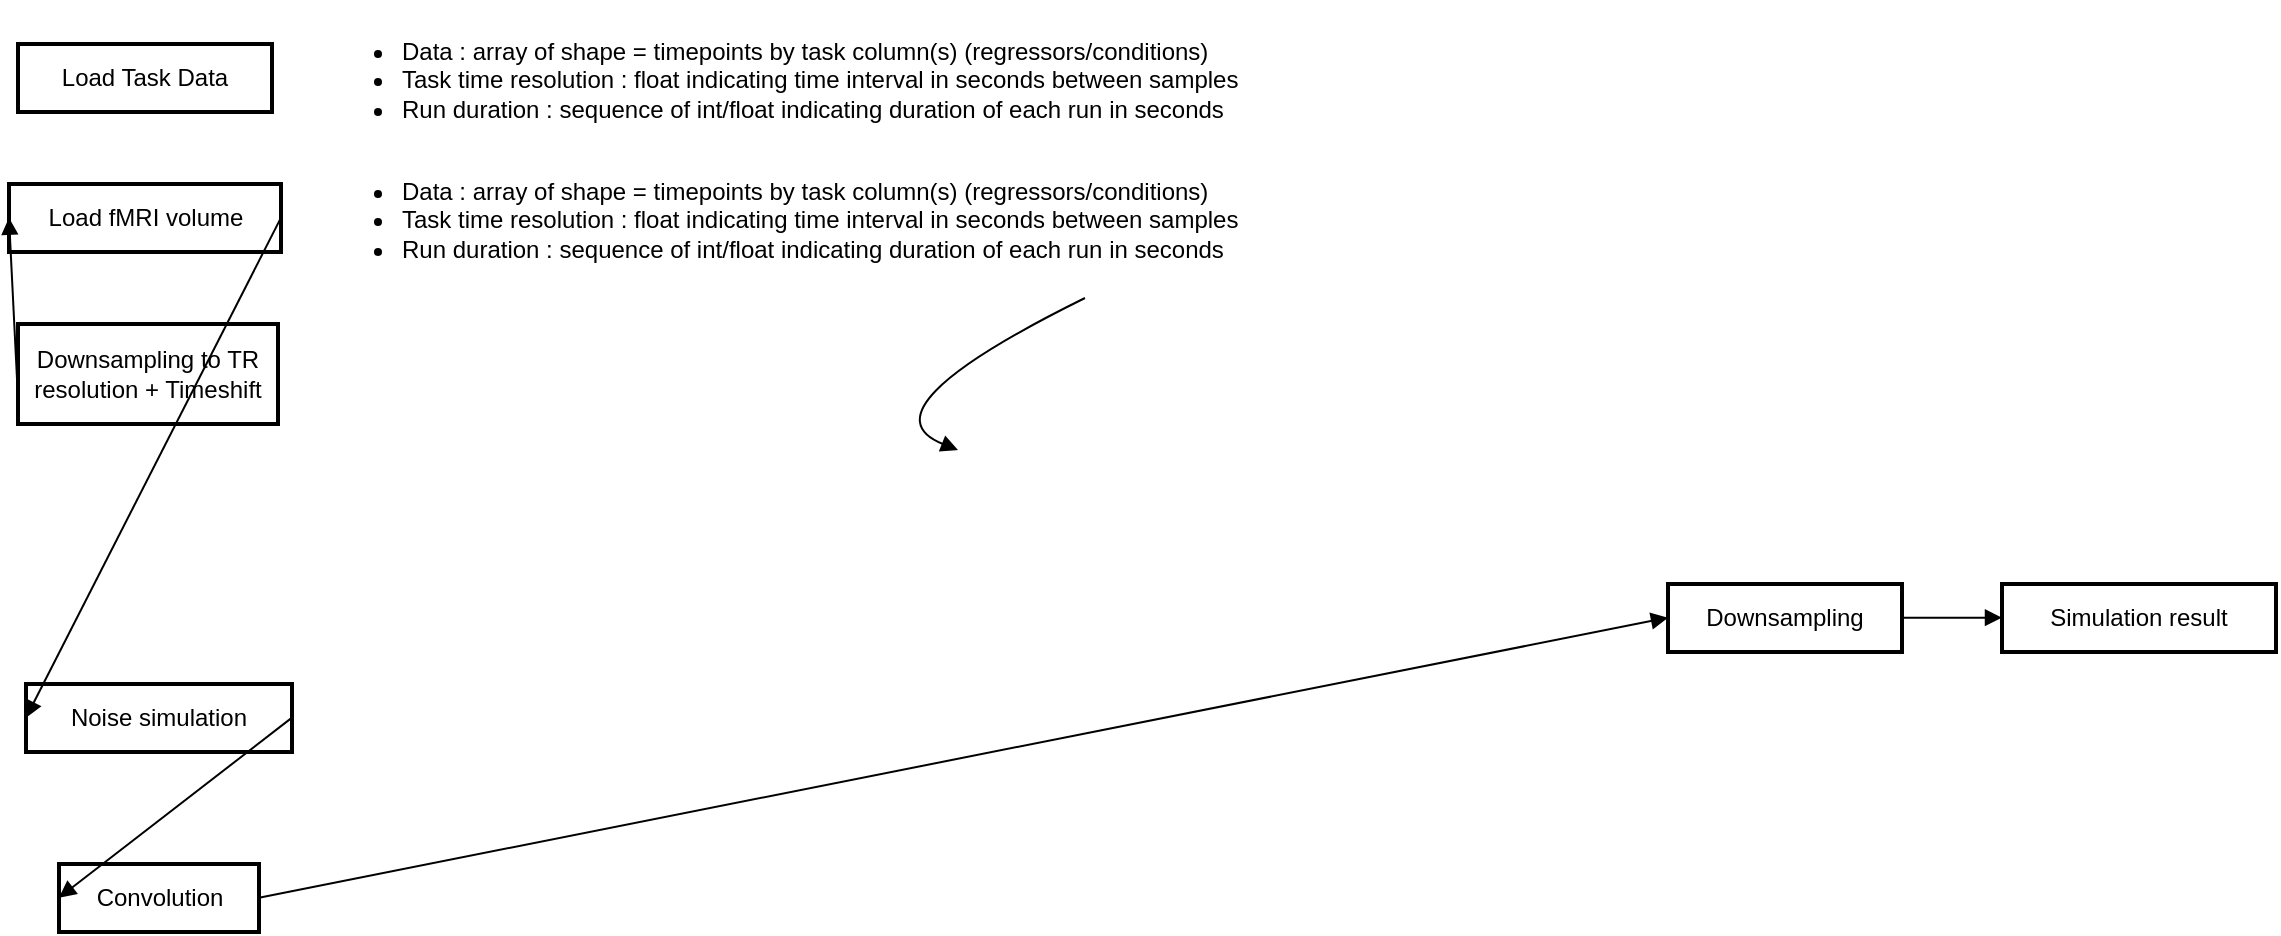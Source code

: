 <mxfile version="22.1.16" type="github">
  <diagram name="Page-1" id="XYTp5wBIFLbRx_2zd7YA">
    <mxGraphModel dx="794" dy="1547" grid="1" gridSize="10" guides="1" tooltips="1" connect="1" arrows="1" fold="1" page="1" pageScale="1" pageWidth="827" pageHeight="1169" math="0" shadow="0">
      <root>
        <mxCell id="0" />
        <mxCell id="1" parent="0" />
        <mxCell id="2" value="Load Task Data" style="whiteSpace=wrap;strokeWidth=2;" parent="1" vertex="1">
          <mxGeometry x="40" y="-270" width="127" height="34" as="geometry" />
        </mxCell>
        <mxCell id="3" value="Downsampling to TR resolution + Timeshift" style="whiteSpace=wrap;strokeWidth=2;" parent="1" vertex="1">
          <mxGeometry x="40" y="-130" width="130" height="50" as="geometry" />
        </mxCell>
        <mxCell id="4" value="Load fMRI volume" style="whiteSpace=wrap;strokeWidth=2;" parent="1" vertex="1">
          <mxGeometry x="35.5" y="-200" width="136" height="34" as="geometry" />
        </mxCell>
        <mxCell id="5" value="Noise simulation" style="whiteSpace=wrap;strokeWidth=2;" parent="1" vertex="1">
          <mxGeometry x="44" y="50" width="133" height="34" as="geometry" />
        </mxCell>
        <mxCell id="6" value="Convolution" style="whiteSpace=wrap;strokeWidth=2;" parent="1" vertex="1">
          <mxGeometry x="60.5" y="140" width="100" height="34" as="geometry" />
        </mxCell>
        <mxCell id="7" value="Downsampling" style="whiteSpace=wrap;strokeWidth=2;" parent="1" vertex="1">
          <mxGeometry x="865" width="117" height="34" as="geometry" />
        </mxCell>
        <mxCell id="8" value="Simulation result" style="whiteSpace=wrap;strokeWidth=2;" parent="1" vertex="1">
          <mxGeometry x="1032" width="137" height="34" as="geometry" />
        </mxCell>
        <mxCell id="9" value="" style="curved=1;startArrow=none;endArrow=block;exitX=0.5;exitY=1;exitDx=0;exitDy=0;" parent="1" edge="1">
          <mxGeometry relative="1" as="geometry">
            <Array as="points">
              <mxPoint x="460" y="-87" />
            </Array>
            <mxPoint x="573.5" y="-143" as="sourcePoint" />
            <mxPoint x="510" y="-67" as="targetPoint" />
          </mxGeometry>
        </mxCell>
        <mxCell id="10" value="" style="curved=1;startArrow=none;endArrow=block;exitX=0;exitY=0.75;entryX=-0.001;entryY=0.495;exitDx=0;exitDy=0;" parent="1" source="3" target="4" edge="1">
          <mxGeometry relative="1" as="geometry">
            <Array as="points" />
          </mxGeometry>
        </mxCell>
        <mxCell id="11" value="" style="curved=1;startArrow=none;endArrow=block;exitX=0.998;exitY=0.495;entryX=-0.002;entryY=0.495;" parent="1" source="4" target="5" edge="1">
          <mxGeometry relative="1" as="geometry">
            <Array as="points" />
          </mxGeometry>
        </mxCell>
        <mxCell id="12" value="" style="curved=1;startArrow=none;endArrow=block;exitX=0.996;exitY=0.495;entryX=-0.005;entryY=0.495;" parent="1" source="5" target="6" edge="1">
          <mxGeometry relative="1" as="geometry">
            <Array as="points" />
          </mxGeometry>
        </mxCell>
        <mxCell id="13" value="" style="curved=1;startArrow=none;endArrow=block;exitX=0.996;exitY=0.495;entryX=-0.004;entryY=0.495;" parent="1" source="6" target="7" edge="1">
          <mxGeometry relative="1" as="geometry">
            <Array as="points" />
          </mxGeometry>
        </mxCell>
        <mxCell id="14" value="" style="curved=1;startArrow=none;endArrow=block;exitX=0.998;exitY=0.495;entryX=-0.002;entryY=0.495;" parent="1" source="7" target="8" edge="1">
          <mxGeometry relative="1" as="geometry">
            <Array as="points" />
          </mxGeometry>
        </mxCell>
        <mxCell id="S_NbcH1vPvJNAUQvkaYY-16" value="&lt;ul&gt;&lt;li&gt;Data : array of shape = timepoints by task column(s) (regressors/conditions)&lt;/li&gt;&lt;li&gt;Task time resolution : float indicating time interval in seconds between samples&lt;/li&gt;&lt;li&gt;Run duration : sequence of int/float indicating duration of each run in seconds&lt;/li&gt;&lt;/ul&gt;" style="text;strokeColor=none;fillColor=none;align=left;verticalAlign=top;rounded=0;labelPosition=center;verticalLabelPosition=middle;whiteSpace=wrap;html=1;horizontal=1;" vertex="1" parent="1">
          <mxGeometry x="190" y="-292" width="470" height="78" as="geometry" />
        </mxCell>
        <mxCell id="S_NbcH1vPvJNAUQvkaYY-18" value="&lt;ul&gt;&lt;li&gt;Data : array of shape = timepoints by task column(s) (regressors/conditions)&lt;/li&gt;&lt;li&gt;Task time resolution : float indicating time interval in seconds between samples&lt;/li&gt;&lt;li&gt;Run duration : sequence of int/float indicating duration of each run in seconds&lt;/li&gt;&lt;/ul&gt;" style="text;strokeColor=none;fillColor=none;align=left;verticalAlign=top;rounded=0;labelPosition=center;verticalLabelPosition=middle;whiteSpace=wrap;html=1;horizontal=1;" vertex="1" parent="1">
          <mxGeometry x="190" y="-222" width="470" height="78" as="geometry" />
        </mxCell>
      </root>
    </mxGraphModel>
  </diagram>
</mxfile>
